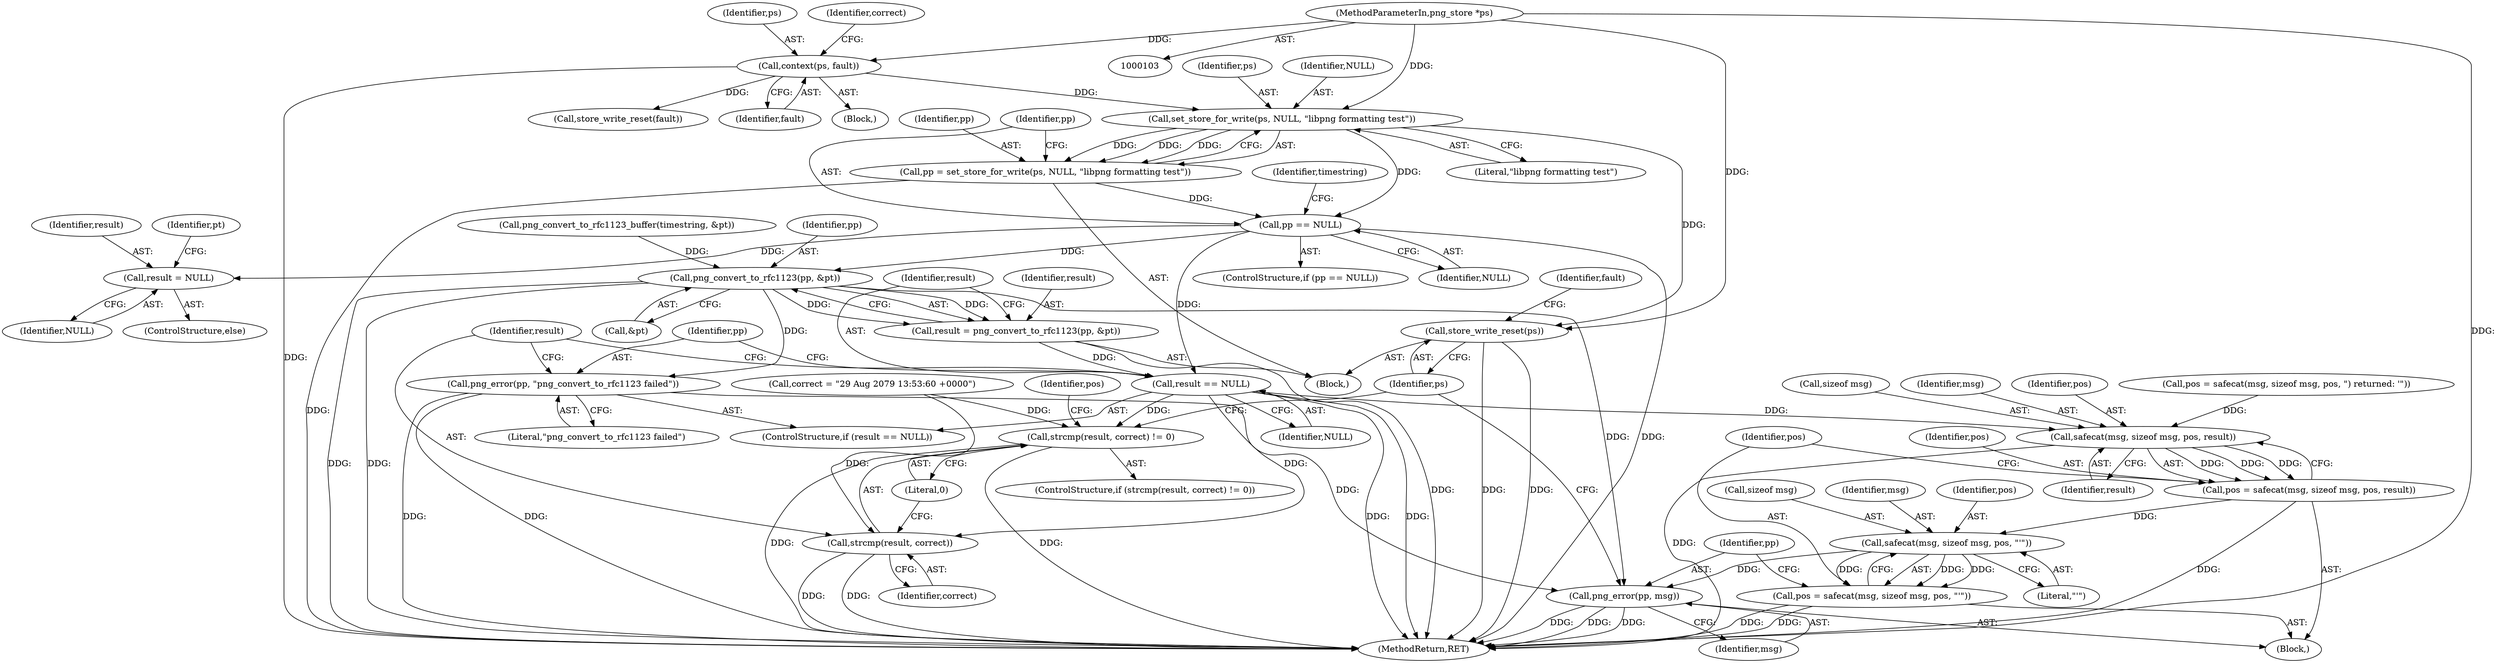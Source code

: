 digraph "0_Android_9d4853418ab2f754c2b63e091c29c5529b8b86ca_112@API" {
"1000120" [label="(Call,set_store_for_write(ps, NULL, \"libpng formatting test\"))"];
"1000106" [label="(Call,context(ps, fault))"];
"1000104" [label="(MethodParameterIn,png_store *ps)"];
"1000118" [label="(Call,pp = set_store_for_write(ps, NULL, \"libpng formatting test\"))"];
"1000125" [label="(Call,pp == NULL)"];
"1000139" [label="(Call,result = NULL)"];
"1000174" [label="(Call,png_convert_to_rfc1123(pp, &pt))"];
"1000172" [label="(Call,result = png_convert_to_rfc1123(pp, &pt))"];
"1000179" [label="(Call,result == NULL)"];
"1000186" [label="(Call,strcmp(result, correct) != 0)"];
"1000187" [label="(Call,strcmp(result, correct))"];
"1000223" [label="(Call,safecat(msg, sizeof msg, pos, result))"];
"1000221" [label="(Call,pos = safecat(msg, sizeof msg, pos, result))"];
"1000231" [label="(Call,safecat(msg, sizeof msg, pos, \"'\"))"];
"1000229" [label="(Call,pos = safecat(msg, sizeof msg, pos, \"'\"))"];
"1000237" [label="(Call,png_error(pp, msg))"];
"1000182" [label="(Call,png_error(pp, \"png_convert_to_rfc1123 failed\"))"];
"1000240" [label="(Call,store_write_reset(ps))"];
"1000186" [label="(Call,strcmp(result, correct) != 0)"];
"1000238" [label="(Identifier,pp)"];
"1000174" [label="(Call,png_convert_to_rfc1123(pp, &pt))"];
"1000118" [label="(Call,pp = set_store_for_write(ps, NULL, \"libpng formatting test\"))"];
"1000240" [label="(Call,store_write_reset(ps))"];
"1000239" [label="(Identifier,msg)"];
"1000125" [label="(Call,pp == NULL)"];
"1000182" [label="(Call,png_error(pp, \"png_convert_to_rfc1123 failed\"))"];
"1000140" [label="(Identifier,result)"];
"1000119" [label="(Identifier,pp)"];
"1000233" [label="(Call,sizeof msg)"];
"1000194" [label="(Identifier,pos)"];
"1000244" [label="(Identifier,fault)"];
"1000139" [label="(Call,result = NULL)"];
"1000173" [label="(Identifier,result)"];
"1000237" [label="(Call,png_error(pp, msg))"];
"1000124" [label="(ControlStructure,if (pp == NULL))"];
"1000104" [label="(MethodParameterIn,png_store *ps)"];
"1000222" [label="(Identifier,pos)"];
"1000232" [label="(Identifier,msg)"];
"1000111" [label="(Call,correct = \"29 Aug 2079 13:53:60 +0000\")"];
"1000225" [label="(Call,sizeof msg)"];
"1000187" [label="(Call,strcmp(result, correct))"];
"1000131" [label="(Call,png_convert_to_rfc1123_buffer(timestring, &pt))"];
"1000172" [label="(Call,result = png_convert_to_rfc1123(pp, &pt))"];
"1000230" [label="(Identifier,pos)"];
"1000190" [label="(Literal,0)"];
"1000181" [label="(Identifier,NULL)"];
"1000241" [label="(Identifier,ps)"];
"1000228" [label="(Identifier,result)"];
"1000223" [label="(Call,safecat(msg, sizeof msg, pos, result))"];
"1000123" [label="(Literal,\"libpng formatting test\")"];
"1000231" [label="(Call,safecat(msg, sizeof msg, pos, \"'\"))"];
"1000236" [label="(Literal,\"'\")"];
"1000243" [label="(Call,store_write_reset(fault))"];
"1000127" [label="(Identifier,NULL)"];
"1000224" [label="(Identifier,msg)"];
"1000112" [label="(Identifier,correct)"];
"1000185" [label="(ControlStructure,if (strcmp(result, correct) != 0))"];
"1000189" [label="(Identifier,correct)"];
"1000105" [label="(Block,)"];
"1000106" [label="(Call,context(ps, fault))"];
"1000235" [label="(Identifier,pos)"];
"1000176" [label="(Call,&pt)"];
"1000183" [label="(Identifier,pp)"];
"1000121" [label="(Identifier,ps)"];
"1000180" [label="(Identifier,result)"];
"1000132" [label="(Identifier,timestring)"];
"1000221" [label="(Call,pos = safecat(msg, sizeof msg, pos, result))"];
"1000227" [label="(Identifier,pos)"];
"1000120" [label="(Call,set_store_for_write(ps, NULL, \"libpng formatting test\"))"];
"1000141" [label="(Identifier,NULL)"];
"1000245" [label="(MethodReturn,RET)"];
"1000107" [label="(Identifier,ps)"];
"1000175" [label="(Identifier,pp)"];
"1000229" [label="(Call,pos = safecat(msg, sizeof msg, pos, \"'\"))"];
"1000213" [label="(Call,pos = safecat(msg, sizeof msg, pos, \") returned: '\"))"];
"1000184" [label="(Literal,\"png_convert_to_rfc1123 failed\")"];
"1000122" [label="(Identifier,NULL)"];
"1000109" [label="(Block,)"];
"1000138" [label="(ControlStructure,else)"];
"1000108" [label="(Identifier,fault)"];
"1000178" [label="(ControlStructure,if (result == NULL))"];
"1000179" [label="(Call,result == NULL)"];
"1000144" [label="(Identifier,pt)"];
"1000126" [label="(Identifier,pp)"];
"1000188" [label="(Identifier,result)"];
"1000191" [label="(Block,)"];
"1000120" -> "1000118"  [label="AST: "];
"1000120" -> "1000123"  [label="CFG: "];
"1000121" -> "1000120"  [label="AST: "];
"1000122" -> "1000120"  [label="AST: "];
"1000123" -> "1000120"  [label="AST: "];
"1000118" -> "1000120"  [label="CFG: "];
"1000120" -> "1000118"  [label="DDG: "];
"1000120" -> "1000118"  [label="DDG: "];
"1000120" -> "1000118"  [label="DDG: "];
"1000106" -> "1000120"  [label="DDG: "];
"1000104" -> "1000120"  [label="DDG: "];
"1000120" -> "1000125"  [label="DDG: "];
"1000120" -> "1000240"  [label="DDG: "];
"1000106" -> "1000105"  [label="AST: "];
"1000106" -> "1000108"  [label="CFG: "];
"1000107" -> "1000106"  [label="AST: "];
"1000108" -> "1000106"  [label="AST: "];
"1000112" -> "1000106"  [label="CFG: "];
"1000106" -> "1000245"  [label="DDG: "];
"1000104" -> "1000106"  [label="DDG: "];
"1000106" -> "1000243"  [label="DDG: "];
"1000104" -> "1000103"  [label="AST: "];
"1000104" -> "1000245"  [label="DDG: "];
"1000104" -> "1000240"  [label="DDG: "];
"1000118" -> "1000109"  [label="AST: "];
"1000119" -> "1000118"  [label="AST: "];
"1000126" -> "1000118"  [label="CFG: "];
"1000118" -> "1000245"  [label="DDG: "];
"1000118" -> "1000125"  [label="DDG: "];
"1000125" -> "1000124"  [label="AST: "];
"1000125" -> "1000127"  [label="CFG: "];
"1000126" -> "1000125"  [label="AST: "];
"1000127" -> "1000125"  [label="AST: "];
"1000132" -> "1000125"  [label="CFG: "];
"1000125" -> "1000245"  [label="DDG: "];
"1000125" -> "1000139"  [label="DDG: "];
"1000125" -> "1000174"  [label="DDG: "];
"1000125" -> "1000179"  [label="DDG: "];
"1000139" -> "1000138"  [label="AST: "];
"1000139" -> "1000141"  [label="CFG: "];
"1000140" -> "1000139"  [label="AST: "];
"1000141" -> "1000139"  [label="AST: "];
"1000144" -> "1000139"  [label="CFG: "];
"1000174" -> "1000172"  [label="AST: "];
"1000174" -> "1000176"  [label="CFG: "];
"1000175" -> "1000174"  [label="AST: "];
"1000176" -> "1000174"  [label="AST: "];
"1000172" -> "1000174"  [label="CFG: "];
"1000174" -> "1000245"  [label="DDG: "];
"1000174" -> "1000245"  [label="DDG: "];
"1000174" -> "1000172"  [label="DDG: "];
"1000174" -> "1000172"  [label="DDG: "];
"1000131" -> "1000174"  [label="DDG: "];
"1000174" -> "1000182"  [label="DDG: "];
"1000174" -> "1000237"  [label="DDG: "];
"1000172" -> "1000109"  [label="AST: "];
"1000173" -> "1000172"  [label="AST: "];
"1000180" -> "1000172"  [label="CFG: "];
"1000172" -> "1000245"  [label="DDG: "];
"1000172" -> "1000179"  [label="DDG: "];
"1000179" -> "1000178"  [label="AST: "];
"1000179" -> "1000181"  [label="CFG: "];
"1000180" -> "1000179"  [label="AST: "];
"1000181" -> "1000179"  [label="AST: "];
"1000183" -> "1000179"  [label="CFG: "];
"1000188" -> "1000179"  [label="CFG: "];
"1000179" -> "1000245"  [label="DDG: "];
"1000179" -> "1000245"  [label="DDG: "];
"1000179" -> "1000186"  [label="DDG: "];
"1000179" -> "1000187"  [label="DDG: "];
"1000179" -> "1000223"  [label="DDG: "];
"1000186" -> "1000185"  [label="AST: "];
"1000186" -> "1000190"  [label="CFG: "];
"1000187" -> "1000186"  [label="AST: "];
"1000190" -> "1000186"  [label="AST: "];
"1000194" -> "1000186"  [label="CFG: "];
"1000241" -> "1000186"  [label="CFG: "];
"1000186" -> "1000245"  [label="DDG: "];
"1000186" -> "1000245"  [label="DDG: "];
"1000111" -> "1000186"  [label="DDG: "];
"1000187" -> "1000189"  [label="CFG: "];
"1000188" -> "1000187"  [label="AST: "];
"1000189" -> "1000187"  [label="AST: "];
"1000190" -> "1000187"  [label="CFG: "];
"1000187" -> "1000245"  [label="DDG: "];
"1000187" -> "1000245"  [label="DDG: "];
"1000111" -> "1000187"  [label="DDG: "];
"1000223" -> "1000221"  [label="AST: "];
"1000223" -> "1000228"  [label="CFG: "];
"1000224" -> "1000223"  [label="AST: "];
"1000225" -> "1000223"  [label="AST: "];
"1000227" -> "1000223"  [label="AST: "];
"1000228" -> "1000223"  [label="AST: "];
"1000221" -> "1000223"  [label="CFG: "];
"1000223" -> "1000245"  [label="DDG: "];
"1000223" -> "1000221"  [label="DDG: "];
"1000223" -> "1000221"  [label="DDG: "];
"1000223" -> "1000221"  [label="DDG: "];
"1000213" -> "1000223"  [label="DDG: "];
"1000221" -> "1000191"  [label="AST: "];
"1000222" -> "1000221"  [label="AST: "];
"1000230" -> "1000221"  [label="CFG: "];
"1000221" -> "1000245"  [label="DDG: "];
"1000221" -> "1000231"  [label="DDG: "];
"1000231" -> "1000229"  [label="AST: "];
"1000231" -> "1000236"  [label="CFG: "];
"1000232" -> "1000231"  [label="AST: "];
"1000233" -> "1000231"  [label="AST: "];
"1000235" -> "1000231"  [label="AST: "];
"1000236" -> "1000231"  [label="AST: "];
"1000229" -> "1000231"  [label="CFG: "];
"1000231" -> "1000229"  [label="DDG: "];
"1000231" -> "1000229"  [label="DDG: "];
"1000231" -> "1000229"  [label="DDG: "];
"1000231" -> "1000237"  [label="DDG: "];
"1000229" -> "1000191"  [label="AST: "];
"1000230" -> "1000229"  [label="AST: "];
"1000238" -> "1000229"  [label="CFG: "];
"1000229" -> "1000245"  [label="DDG: "];
"1000229" -> "1000245"  [label="DDG: "];
"1000237" -> "1000191"  [label="AST: "];
"1000237" -> "1000239"  [label="CFG: "];
"1000238" -> "1000237"  [label="AST: "];
"1000239" -> "1000237"  [label="AST: "];
"1000241" -> "1000237"  [label="CFG: "];
"1000237" -> "1000245"  [label="DDG: "];
"1000237" -> "1000245"  [label="DDG: "];
"1000237" -> "1000245"  [label="DDG: "];
"1000182" -> "1000237"  [label="DDG: "];
"1000182" -> "1000178"  [label="AST: "];
"1000182" -> "1000184"  [label="CFG: "];
"1000183" -> "1000182"  [label="AST: "];
"1000184" -> "1000182"  [label="AST: "];
"1000188" -> "1000182"  [label="CFG: "];
"1000182" -> "1000245"  [label="DDG: "];
"1000182" -> "1000245"  [label="DDG: "];
"1000240" -> "1000109"  [label="AST: "];
"1000240" -> "1000241"  [label="CFG: "];
"1000241" -> "1000240"  [label="AST: "];
"1000244" -> "1000240"  [label="CFG: "];
"1000240" -> "1000245"  [label="DDG: "];
"1000240" -> "1000245"  [label="DDG: "];
}
